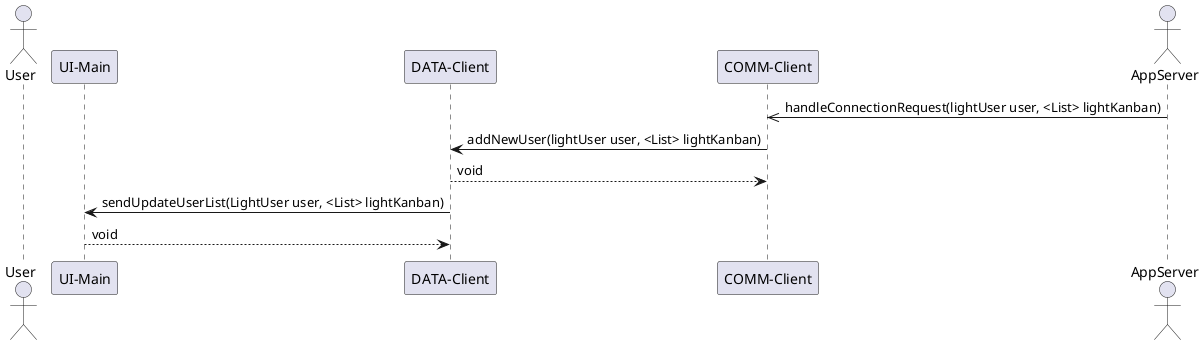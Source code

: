 @startuml Server Connection
actor User
participant "UI-Main" as UIMain
participant "DATA-Client" as DATA
participant "COMM-Client" as COMM
actor "AppServer" as AppServer

AppServer ->> COMM : handleConnectionRequest(lightUser user, <List> lightKanban)
COMM -> DATA : addNewUser(lightUser user, <List> lightKanban)
DATA --> COMM : void
DATA -> UIMain : sendUpdateUserList(LightUser user, <List> lightKanban)
UIMain --> DATA : void

@enduml
